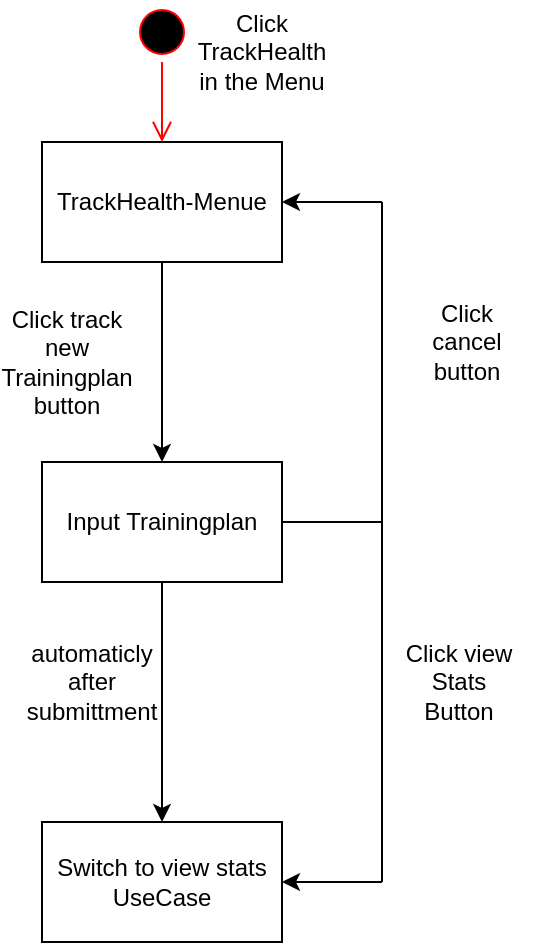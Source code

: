 <mxfile version="12.3.6" type="device" pages="1"><diagram id="tZJle3c2QraM73udICyp" name="Page-1"><mxGraphModel dx="1422" dy="700" grid="1" gridSize="10" guides="1" tooltips="1" connect="1" arrows="1" fold="1" page="1" pageScale="1" pageWidth="827" pageHeight="1169" math="0" shadow="0"><root><mxCell id="0"/><mxCell id="1" parent="0"/><mxCell id="iKZH5pQfJMciBmViQq4k-2" value="" style="rounded=0;whiteSpace=wrap;html=1;" parent="1" vertex="1"><mxGeometry x="280" y="270" width="120" height="60" as="geometry"/></mxCell><mxCell id="iKZH5pQfJMciBmViQq4k-24" style="edgeStyle=orthogonalEdgeStyle;rounded=0;orthogonalLoop=1;jettySize=auto;html=1;exitX=0.5;exitY=1;exitDx=0;exitDy=0;" parent="1" source="iKZH5pQfJMciBmViQq4k-3" edge="1" target="iKZH5pQfJMciBmViQq4k-22"><mxGeometry relative="1" as="geometry"><mxPoint x="340" y="370" as="targetPoint"/></mxGeometry></mxCell><mxCell id="iKZH5pQfJMciBmViQq4k-3" value="Input Trainingplan" style="text;html=1;strokeColor=none;fillColor=none;align=center;verticalAlign=middle;whiteSpace=wrap;rounded=0;" parent="1" vertex="1"><mxGeometry x="280" y="270" width="120" height="60" as="geometry"/></mxCell><mxCell id="iKZH5pQfJMciBmViQq4k-7" value="" style="rounded=0;whiteSpace=wrap;html=1;" parent="1" vertex="1"><mxGeometry x="280" y="110" width="120" height="60" as="geometry"/></mxCell><mxCell id="iKZH5pQfJMciBmViQq4k-8" value="TrackHealth-Menue" style="text;html=1;strokeColor=none;fillColor=none;align=center;verticalAlign=middle;whiteSpace=wrap;rounded=0;" parent="1" vertex="1"><mxGeometry x="280" y="110" width="120" height="60" as="geometry"/></mxCell><mxCell id="iKZH5pQfJMciBmViQq4k-9" value="" style="endArrow=classic;html=1;exitX=0.5;exitY=1;exitDx=0;exitDy=0;entryX=0.5;entryY=0;entryDx=0;entryDy=0;" parent="1" source="iKZH5pQfJMciBmViQq4k-8" target="iKZH5pQfJMciBmViQq4k-3" edge="1"><mxGeometry width="50" height="50" relative="1" as="geometry"><mxPoint x="130" y="360" as="sourcePoint"/><mxPoint x="180" y="310" as="targetPoint"/></mxGeometry></mxCell><mxCell id="iKZH5pQfJMciBmViQq4k-10" value="Click track new Trainingplan button" style="text;html=1;strokeColor=none;fillColor=none;align=center;verticalAlign=middle;whiteSpace=wrap;rounded=0;" parent="1" vertex="1"><mxGeometry x="260" y="210" width="65" height="20" as="geometry"/></mxCell><mxCell id="iKZH5pQfJMciBmViQq4k-16" value="" style="ellipse;html=1;shape=startState;fillColor=#000000;strokeColor=#ff0000;" parent="1" vertex="1"><mxGeometry x="325" y="40" width="30" height="30" as="geometry"/></mxCell><mxCell id="iKZH5pQfJMciBmViQq4k-17" value="" style="edgeStyle=orthogonalEdgeStyle;html=1;verticalAlign=bottom;endArrow=open;endSize=8;strokeColor=#ff0000;entryX=0.5;entryY=0;entryDx=0;entryDy=0;" parent="1" source="iKZH5pQfJMciBmViQq4k-16" target="iKZH5pQfJMciBmViQq4k-8" edge="1"><mxGeometry relative="1" as="geometry"><mxPoint x="450" y="50" as="targetPoint"/></mxGeometry></mxCell><mxCell id="iKZH5pQfJMciBmViQq4k-18" value="Click TrackHealth in the Menu" style="text;html=1;strokeColor=none;fillColor=none;align=center;verticalAlign=middle;whiteSpace=wrap;rounded=0;" parent="1" vertex="1"><mxGeometry x="355" y="55" width="70" height="20" as="geometry"/></mxCell><mxCell id="iKZH5pQfJMciBmViQq4k-21" value="" style="rounded=0;whiteSpace=wrap;html=1;" parent="1" vertex="1"><mxGeometry x="280" y="450" width="120" height="60" as="geometry"/></mxCell><mxCell id="iKZH5pQfJMciBmViQq4k-22" value="Switch to view stats UseCase" style="text;html=1;strokeColor=none;fillColor=none;align=center;verticalAlign=middle;whiteSpace=wrap;rounded=0;" parent="1" vertex="1"><mxGeometry x="280" y="450" width="120" height="60" as="geometry"/></mxCell><mxCell id="iKZH5pQfJMciBmViQq4k-25" value="automaticly after submittment" style="text;html=1;strokeColor=none;fillColor=none;align=center;verticalAlign=middle;whiteSpace=wrap;rounded=0;" parent="1" vertex="1"><mxGeometry x="285" y="370" width="40" height="20" as="geometry"/></mxCell><mxCell id="Zn8ODgXwmnFJWnrXPfCF-3" value="" style="endArrow=none;html=1;exitX=1;exitY=0.5;exitDx=0;exitDy=0;" edge="1" parent="1" source="iKZH5pQfJMciBmViQq4k-3"><mxGeometry width="50" height="50" relative="1" as="geometry"><mxPoint x="270" y="580" as="sourcePoint"/><mxPoint x="450" y="300" as="targetPoint"/></mxGeometry></mxCell><mxCell id="Zn8ODgXwmnFJWnrXPfCF-4" value="" style="endArrow=none;html=1;" edge="1" parent="1"><mxGeometry width="50" height="50" relative="1" as="geometry"><mxPoint x="450" y="140" as="sourcePoint"/><mxPoint x="450" y="300" as="targetPoint"/></mxGeometry></mxCell><mxCell id="Zn8ODgXwmnFJWnrXPfCF-5" value="" style="endArrow=classic;html=1;entryX=1;entryY=0.5;entryDx=0;entryDy=0;" edge="1" parent="1" target="iKZH5pQfJMciBmViQq4k-8"><mxGeometry width="50" height="50" relative="1" as="geometry"><mxPoint x="450" y="140" as="sourcePoint"/><mxPoint x="320" y="530" as="targetPoint"/></mxGeometry></mxCell><mxCell id="Zn8ODgXwmnFJWnrXPfCF-6" value="&lt;span style=&quot;color: rgba(0 , 0 , 0 , 0) ; font-family: monospace ; font-size: 0px&quot;&gt;Click&lt;/span&gt;" style="text;html=1;align=center;verticalAlign=middle;resizable=0;points=[];;autosize=1;" vertex="1" parent="1"><mxGeometry x="501" y="192" width="20" height="20" as="geometry"/></mxCell><mxCell id="Zn8ODgXwmnFJWnrXPfCF-7" value="Click cancel button" style="text;html=1;strokeColor=none;fillColor=none;align=center;verticalAlign=middle;whiteSpace=wrap;rounded=0;" vertex="1" parent="1"><mxGeometry x="460" y="200" width="65" height="20" as="geometry"/></mxCell><mxCell id="Zn8ODgXwmnFJWnrXPfCF-8" value="" style="endArrow=none;html=1;" edge="1" parent="1"><mxGeometry width="50" height="50" relative="1" as="geometry"><mxPoint x="450" y="480" as="sourcePoint"/><mxPoint x="450" y="300" as="targetPoint"/></mxGeometry></mxCell><mxCell id="Zn8ODgXwmnFJWnrXPfCF-9" value="" style="endArrow=classic;html=1;entryX=1;entryY=0.5;entryDx=0;entryDy=0;" edge="1" parent="1" target="iKZH5pQfJMciBmViQq4k-22"><mxGeometry width="50" height="50" relative="1" as="geometry"><mxPoint x="450" y="480" as="sourcePoint"/><mxPoint x="310" y="530" as="targetPoint"/></mxGeometry></mxCell><mxCell id="Zn8ODgXwmnFJWnrXPfCF-10" value="&lt;span style=&quot;color: rgba(0 , 0 , 0 , 0) ; font-family: monospace ; font-size: 0px&quot;&gt;Click&lt;/span&gt;" style="text;html=1;align=center;verticalAlign=middle;resizable=0;points=[];;autosize=1;" vertex="1" parent="1"><mxGeometry x="497" y="362" width="20" height="20" as="geometry"/></mxCell><mxCell id="Zn8ODgXwmnFJWnrXPfCF-11" value="Click view Stats Button" style="text;html=1;strokeColor=none;fillColor=none;align=center;verticalAlign=middle;whiteSpace=wrap;rounded=0;" vertex="1" parent="1"><mxGeometry x="456" y="370" width="65" height="20" as="geometry"/></mxCell></root></mxGraphModel></diagram></mxfile>